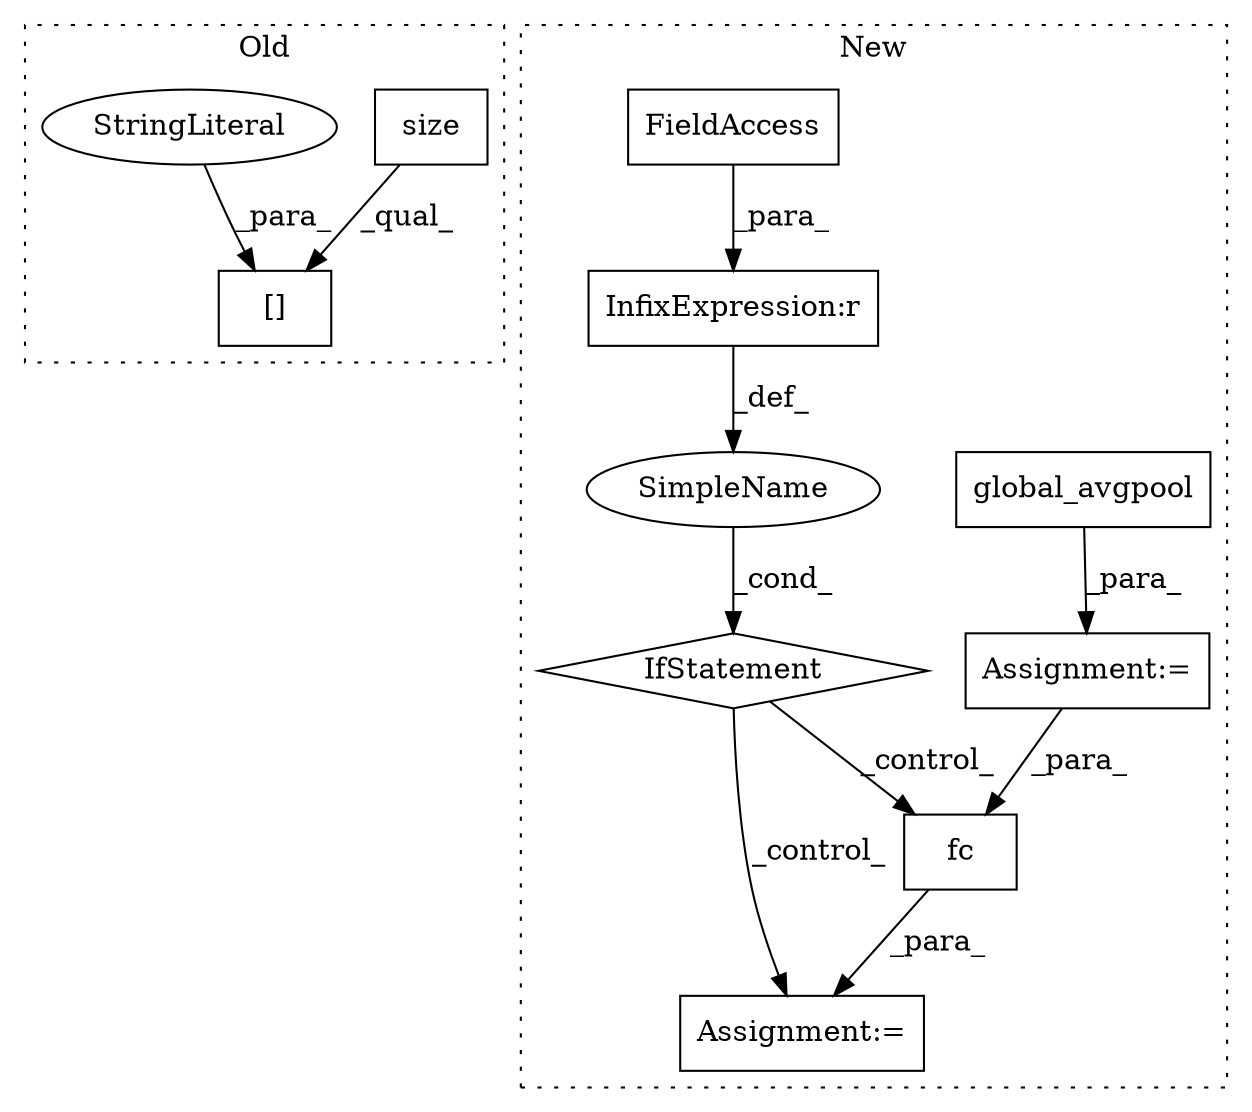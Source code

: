 digraph G {
subgraph cluster0 {
1 [label="size" a="32" s="802" l="6" shape="box"];
10 [label="[]" a="2" s="800,826" l="9,1" shape="box"];
11 [label="StringLiteral" a="45" s="809" l="17" shape="ellipse"];
label = "Old";
style="dotted";
}
subgraph cluster1 {
2 [label="fc" a="32" s="6171,6175" l="3,1" shape="box"];
3 [label="global_avgpool" a="32" s="6084,6100" l="15,1" shape="box"];
4 [label="InfixExpression:r" a="27" s="6146" l="4" shape="box"];
5 [label="FieldAccess" a="22" s="6139" l="7" shape="box"];
6 [label="SimpleName" a="42" s="" l="" shape="ellipse"];
7 [label="IfStatement" a="25" s="6135,6154" l="4,2" shape="diamond"];
8 [label="Assignment:=" a="7" s="6078" l="1" shape="box"];
9 [label="Assignment:=" a="7" s="6165" l="1" shape="box"];
label = "New";
style="dotted";
}
1 -> 10 [label="_qual_"];
2 -> 9 [label="_para_"];
3 -> 8 [label="_para_"];
4 -> 6 [label="_def_"];
5 -> 4 [label="_para_"];
6 -> 7 [label="_cond_"];
7 -> 2 [label="_control_"];
7 -> 9 [label="_control_"];
8 -> 2 [label="_para_"];
11 -> 10 [label="_para_"];
}